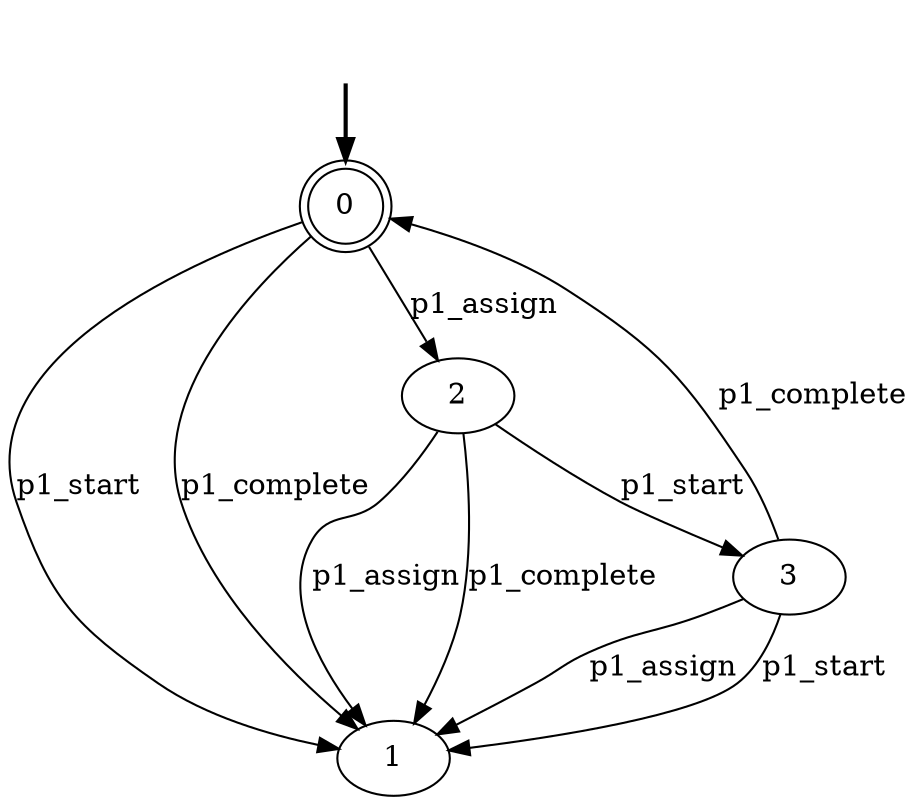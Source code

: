 digraph {
	fake0 [style=invisible]
	0 [root=true] [shape=doublecircle]
	1
	2
	3
	fake0 -> 0 [style=bold]
	2 -> 1 [label=p1_assign]
	2 -> 3 [label=p1_start]
	2 -> 1 [label=p1_complete]
	3 -> 1 [label=p1_assign]
	3 -> 1 [label=p1_start]
	3 -> 0 [label=p1_complete]
	0 -> 2 [label=p1_assign]
	0 -> 1 [label=p1_start]
	0 -> 1 [label=p1_complete]
}